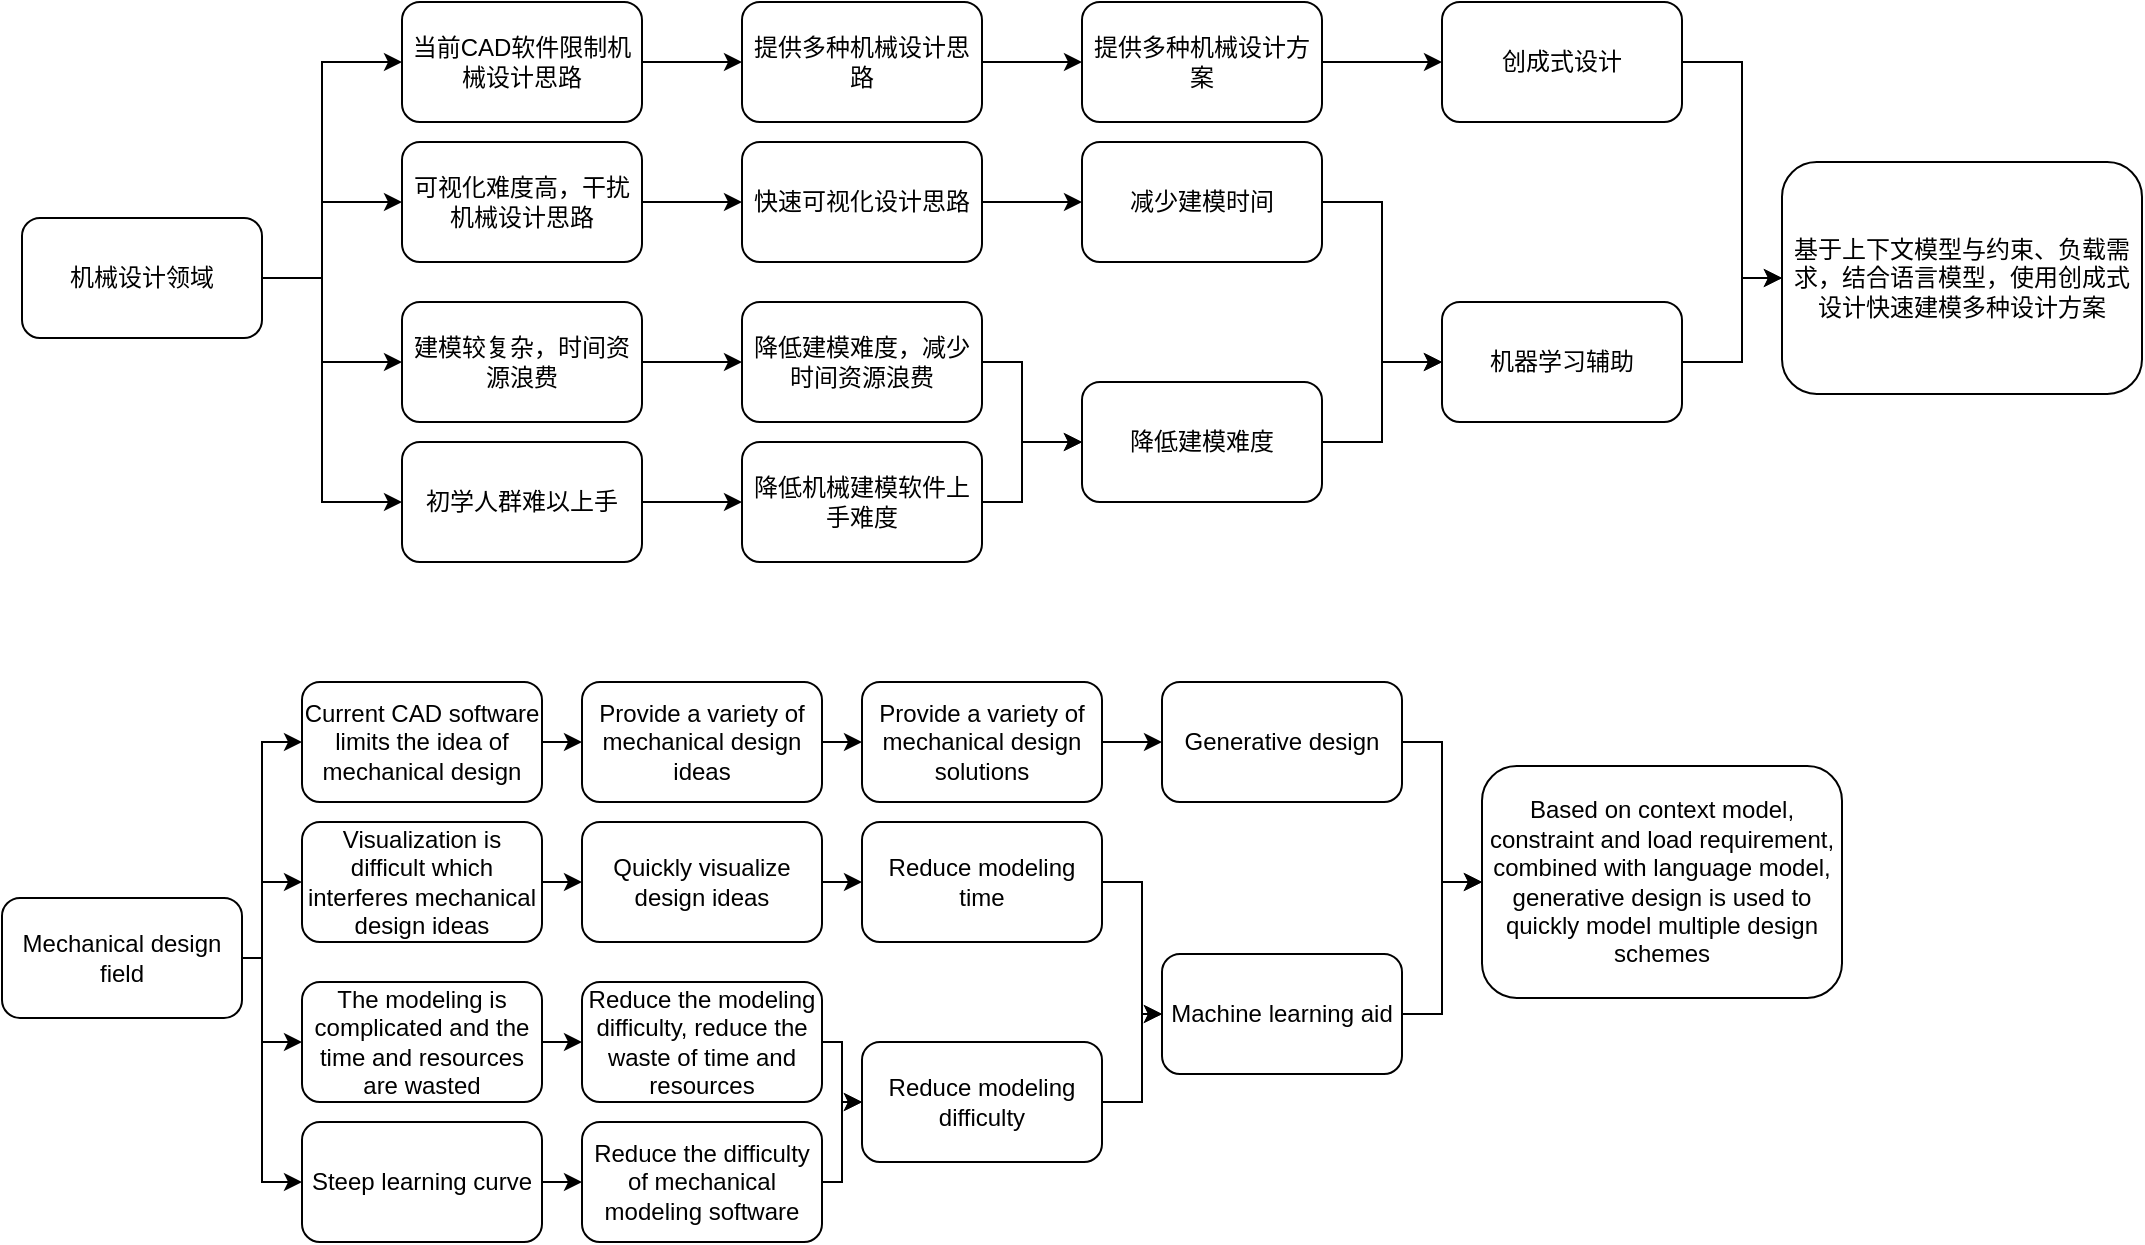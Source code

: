 <mxfile version="21.6.1" type="github">
  <diagram name="第 1 页" id="9oxFwIxjs5UT7jZF00LQ">
    <mxGraphModel dx="1551" dy="965" grid="1" gridSize="10" guides="1" tooltips="1" connect="1" arrows="0" fold="1" page="1" pageScale="1" pageWidth="827" pageHeight="583" math="0" shadow="0">
      <root>
        <mxCell id="0" />
        <mxCell id="1" parent="0" />
        <mxCell id="MZCKFRt412MDe5l76vAm-2" value="机械设计领域" style="rounded=1;whiteSpace=wrap;html=1;" parent="1" vertex="1">
          <mxGeometry x="40" y="278" width="120" height="60" as="geometry" />
        </mxCell>
        <mxCell id="MZCKFRt412MDe5l76vAm-6" value="" style="endArrow=classic;html=1;rounded=0;exitX=1;exitY=0.5;exitDx=0;exitDy=0;entryX=0;entryY=0.5;entryDx=0;entryDy=0;" parent="1" source="MZCKFRt412MDe5l76vAm-2" target="MZCKFRt412MDe5l76vAm-10" edge="1">
          <mxGeometry width="50" height="50" relative="1" as="geometry">
            <mxPoint x="170" y="250" as="sourcePoint" />
            <mxPoint x="230" y="250" as="targetPoint" />
            <Array as="points">
              <mxPoint x="190" y="308" />
              <mxPoint x="190" y="200" />
            </Array>
          </mxGeometry>
        </mxCell>
        <mxCell id="MZCKFRt412MDe5l76vAm-7" value="" style="endArrow=classic;html=1;rounded=0;exitX=1;exitY=0.5;exitDx=0;exitDy=0;entryX=0;entryY=0.5;entryDx=0;entryDy=0;" parent="1" source="MZCKFRt412MDe5l76vAm-2" target="MZCKFRt412MDe5l76vAm-11" edge="1">
          <mxGeometry width="50" height="50" relative="1" as="geometry">
            <mxPoint x="190" y="480" as="sourcePoint" />
            <mxPoint x="230" y="350" as="targetPoint" />
            <Array as="points">
              <mxPoint x="190" y="308" />
              <mxPoint x="190" y="270" />
            </Array>
          </mxGeometry>
        </mxCell>
        <mxCell id="MZCKFRt412MDe5l76vAm-10" value="当前CAD软件限制机械设计思路" style="rounded=1;whiteSpace=wrap;html=1;" parent="1" vertex="1">
          <mxGeometry x="230" y="170" width="120" height="60" as="geometry" />
        </mxCell>
        <mxCell id="MZCKFRt412MDe5l76vAm-11" value="可视化难度高，干扰机械设计思路" style="rounded=1;whiteSpace=wrap;html=1;" parent="1" vertex="1">
          <mxGeometry x="230" y="240" width="120" height="60" as="geometry" />
        </mxCell>
        <mxCell id="MZCKFRt412MDe5l76vAm-13" value="" style="endArrow=classic;html=1;rounded=0;exitX=1;exitY=0.5;exitDx=0;exitDy=0;entryX=0;entryY=0.5;entryDx=0;entryDy=0;" parent="1" source="MZCKFRt412MDe5l76vAm-2" target="MZCKFRt412MDe5l76vAm-12" edge="1">
          <mxGeometry width="50" height="50" relative="1" as="geometry">
            <mxPoint x="350" y="330" as="sourcePoint" />
            <mxPoint x="400" y="280" as="targetPoint" />
            <Array as="points">
              <mxPoint x="190" y="308" />
              <mxPoint x="190" y="420" />
            </Array>
          </mxGeometry>
        </mxCell>
        <mxCell id="MZCKFRt412MDe5l76vAm-14" value="建模较复杂，时间资源浪费" style="rounded=1;whiteSpace=wrap;html=1;" parent="1" vertex="1">
          <mxGeometry x="230" y="320" width="120" height="60" as="geometry" />
        </mxCell>
        <mxCell id="MZCKFRt412MDe5l76vAm-16" value="" style="endArrow=classic;html=1;rounded=0;exitX=1;exitY=0.5;exitDx=0;exitDy=0;entryX=0;entryY=0.5;entryDx=0;entryDy=0;" parent="1" source="MZCKFRt412MDe5l76vAm-2" target="MZCKFRt412MDe5l76vAm-14" edge="1">
          <mxGeometry width="50" height="50" relative="1" as="geometry">
            <mxPoint x="350" y="330" as="sourcePoint" />
            <mxPoint x="400" y="280" as="targetPoint" />
            <Array as="points">
              <mxPoint x="190" y="308" />
              <mxPoint x="190" y="350" />
            </Array>
          </mxGeometry>
        </mxCell>
        <mxCell id="MZCKFRt412MDe5l76vAm-17" value="" style="endArrow=classic;html=1;rounded=0;exitX=1;exitY=0.5;exitDx=0;exitDy=0;entryX=0;entryY=0.5;entryDx=0;entryDy=0;" parent="1" source="MZCKFRt412MDe5l76vAm-10" target="MZCKFRt412MDe5l76vAm-24" edge="1">
          <mxGeometry width="50" height="50" relative="1" as="geometry">
            <mxPoint x="410" y="240" as="sourcePoint" />
            <mxPoint x="400" y="200" as="targetPoint" />
          </mxGeometry>
        </mxCell>
        <mxCell id="MZCKFRt412MDe5l76vAm-18" value="" style="endArrow=classic;html=1;rounded=0;exitX=1;exitY=0.5;exitDx=0;exitDy=0;" parent="1" source="MZCKFRt412MDe5l76vAm-11" edge="1">
          <mxGeometry width="50" height="50" relative="1" as="geometry">
            <mxPoint x="386" y="306" as="sourcePoint" />
            <mxPoint x="400" y="270" as="targetPoint" />
            <Array as="points">
              <mxPoint x="400" y="270" />
            </Array>
          </mxGeometry>
        </mxCell>
        <mxCell id="MZCKFRt412MDe5l76vAm-12" value="初学人群难以上手" style="rounded=1;whiteSpace=wrap;html=1;" parent="1" vertex="1">
          <mxGeometry x="230" y="390" width="120" height="60" as="geometry" />
        </mxCell>
        <mxCell id="MZCKFRt412MDe5l76vAm-20" value="" style="endArrow=classic;html=1;rounded=0;exitX=1;exitY=0.5;exitDx=0;exitDy=0;entryX=0;entryY=0.5;entryDx=0;entryDy=0;" parent="1" source="MZCKFRt412MDe5l76vAm-12" target="MZCKFRt412MDe5l76vAm-26" edge="1">
          <mxGeometry width="50" height="50" relative="1" as="geometry">
            <mxPoint x="350" y="330" as="sourcePoint" />
            <mxPoint x="400" y="340" as="targetPoint" />
          </mxGeometry>
        </mxCell>
        <mxCell id="MZCKFRt412MDe5l76vAm-23" value="" style="endArrow=classic;html=1;rounded=0;exitX=1;exitY=0.5;exitDx=0;exitDy=0;entryX=0;entryY=0.5;entryDx=0;entryDy=0;" parent="1" source="MZCKFRt412MDe5l76vAm-14" target="MZCKFRt412MDe5l76vAm-27" edge="1">
          <mxGeometry width="50" height="50" relative="1" as="geometry">
            <mxPoint x="350" y="330" as="sourcePoint" />
            <mxPoint x="400" y="410" as="targetPoint" />
          </mxGeometry>
        </mxCell>
        <mxCell id="MZCKFRt412MDe5l76vAm-24" value="提供多种机械设计思路" style="rounded=1;whiteSpace=wrap;html=1;" parent="1" vertex="1">
          <mxGeometry x="400" y="170" width="120" height="60" as="geometry" />
        </mxCell>
        <mxCell id="MZCKFRt412MDe5l76vAm-25" value="快速可视化设计思路" style="rounded=1;whiteSpace=wrap;html=1;" parent="1" vertex="1">
          <mxGeometry x="400" y="240" width="120" height="60" as="geometry" />
        </mxCell>
        <mxCell id="MZCKFRt412MDe5l76vAm-26" value="降低机械建模软件上手难度" style="rounded=1;whiteSpace=wrap;html=1;" parent="1" vertex="1">
          <mxGeometry x="400" y="390" width="120" height="60" as="geometry" />
        </mxCell>
        <mxCell id="MZCKFRt412MDe5l76vAm-27" value="降低建模难度，减少时间资源浪费" style="rounded=1;whiteSpace=wrap;html=1;" parent="1" vertex="1">
          <mxGeometry x="400" y="320" width="120" height="60" as="geometry" />
        </mxCell>
        <mxCell id="MZCKFRt412MDe5l76vAm-28" value="降低建模难度" style="rounded=1;whiteSpace=wrap;html=1;" parent="1" vertex="1">
          <mxGeometry x="570" y="360" width="120" height="60" as="geometry" />
        </mxCell>
        <mxCell id="MZCKFRt412MDe5l76vAm-29" value="" style="endArrow=classic;html=1;rounded=0;exitX=1;exitY=0.5;exitDx=0;exitDy=0;entryX=0;entryY=0.5;entryDx=0;entryDy=0;" parent="1" source="MZCKFRt412MDe5l76vAm-26" target="MZCKFRt412MDe5l76vAm-28" edge="1">
          <mxGeometry width="50" height="50" relative="1" as="geometry">
            <mxPoint x="430" y="330" as="sourcePoint" />
            <mxPoint x="480" y="280" as="targetPoint" />
            <Array as="points">
              <mxPoint x="540" y="420" />
              <mxPoint x="540" y="390" />
            </Array>
          </mxGeometry>
        </mxCell>
        <mxCell id="MZCKFRt412MDe5l76vAm-31" value="" style="endArrow=classic;html=1;rounded=0;exitX=1;exitY=0.5;exitDx=0;exitDy=0;entryX=0;entryY=0.5;entryDx=0;entryDy=0;" parent="1" source="MZCKFRt412MDe5l76vAm-27" target="MZCKFRt412MDe5l76vAm-28" edge="1">
          <mxGeometry width="50" height="50" relative="1" as="geometry">
            <mxPoint x="430" y="330" as="sourcePoint" />
            <mxPoint x="570" y="350" as="targetPoint" />
            <Array as="points">
              <mxPoint x="540" y="350" />
              <mxPoint x="540" y="390" />
            </Array>
          </mxGeometry>
        </mxCell>
        <mxCell id="MZCKFRt412MDe5l76vAm-32" value="减少建模时间" style="rounded=1;whiteSpace=wrap;html=1;" parent="1" vertex="1">
          <mxGeometry x="570" y="240" width="120" height="60" as="geometry" />
        </mxCell>
        <mxCell id="MZCKFRt412MDe5l76vAm-33" value="" style="endArrow=classic;html=1;rounded=0;exitX=1;exitY=0.5;exitDx=0;exitDy=0;entryX=0;entryY=0.5;entryDx=0;entryDy=0;" parent="1" source="MZCKFRt412MDe5l76vAm-25" target="MZCKFRt412MDe5l76vAm-32" edge="1">
          <mxGeometry width="50" height="50" relative="1" as="geometry">
            <mxPoint x="430" y="330" as="sourcePoint" />
            <mxPoint x="480" y="280" as="targetPoint" />
          </mxGeometry>
        </mxCell>
        <mxCell id="MZCKFRt412MDe5l76vAm-34" value="提供多种机械设计方案" style="rounded=1;whiteSpace=wrap;html=1;" parent="1" vertex="1">
          <mxGeometry x="570" y="170" width="120" height="60" as="geometry" />
        </mxCell>
        <mxCell id="MZCKFRt412MDe5l76vAm-35" value="" style="endArrow=classic;html=1;rounded=0;exitX=1;exitY=0.5;exitDx=0;exitDy=0;entryX=0;entryY=0.5;entryDx=0;entryDy=0;" parent="1" source="MZCKFRt412MDe5l76vAm-24" target="MZCKFRt412MDe5l76vAm-34" edge="1">
          <mxGeometry width="50" height="50" relative="1" as="geometry">
            <mxPoint x="430" y="330" as="sourcePoint" />
            <mxPoint x="480" y="280" as="targetPoint" />
          </mxGeometry>
        </mxCell>
        <mxCell id="MZCKFRt412MDe5l76vAm-36" value="基于上下文模型与约束、负载需求，结合语言模型，使用创成式设计快速建模多种设计方案" style="rounded=1;whiteSpace=wrap;html=1;" parent="1" vertex="1">
          <mxGeometry x="920" y="250" width="180" height="116" as="geometry" />
        </mxCell>
        <mxCell id="MZCKFRt412MDe5l76vAm-37" value="机器学习辅助" style="rounded=1;whiteSpace=wrap;html=1;" parent="1" vertex="1">
          <mxGeometry x="750" y="320" width="120" height="60" as="geometry" />
        </mxCell>
        <mxCell id="MZCKFRt412MDe5l76vAm-40" value="创成式设计" style="rounded=1;whiteSpace=wrap;html=1;" parent="1" vertex="1">
          <mxGeometry x="750" y="170" width="120" height="60" as="geometry" />
        </mxCell>
        <mxCell id="MZCKFRt412MDe5l76vAm-41" value="" style="endArrow=classic;html=1;rounded=0;exitX=1;exitY=0.5;exitDx=0;exitDy=0;entryX=0;entryY=0.5;entryDx=0;entryDy=0;" parent="1" source="MZCKFRt412MDe5l76vAm-34" target="MZCKFRt412MDe5l76vAm-40" edge="1">
          <mxGeometry width="50" height="50" relative="1" as="geometry">
            <mxPoint x="730" y="250" as="sourcePoint" />
            <mxPoint x="780" y="200" as="targetPoint" />
          </mxGeometry>
        </mxCell>
        <mxCell id="MZCKFRt412MDe5l76vAm-45" value="" style="endArrow=classic;html=1;rounded=0;exitX=1;exitY=0.5;exitDx=0;exitDy=0;entryX=0;entryY=0.5;entryDx=0;entryDy=0;" parent="1" source="MZCKFRt412MDe5l76vAm-40" target="MZCKFRt412MDe5l76vAm-36" edge="1">
          <mxGeometry width="50" height="50" relative="1" as="geometry">
            <mxPoint x="790" y="400" as="sourcePoint" />
            <mxPoint x="840" y="350" as="targetPoint" />
            <Array as="points">
              <mxPoint x="900" y="200" />
              <mxPoint x="900" y="308" />
            </Array>
          </mxGeometry>
        </mxCell>
        <mxCell id="MZCKFRt412MDe5l76vAm-46" value="" style="endArrow=classic;html=1;rounded=0;exitX=1;exitY=0.5;exitDx=0;exitDy=0;entryX=0;entryY=0.5;entryDx=0;entryDy=0;" parent="1" source="MZCKFRt412MDe5l76vAm-37" target="MZCKFRt412MDe5l76vAm-36" edge="1">
          <mxGeometry width="50" height="50" relative="1" as="geometry">
            <mxPoint x="940" y="410" as="sourcePoint" />
            <mxPoint x="990" y="360" as="targetPoint" />
            <Array as="points">
              <mxPoint x="900" y="350" />
              <mxPoint x="900" y="308" />
            </Array>
          </mxGeometry>
        </mxCell>
        <mxCell id="MZCKFRt412MDe5l76vAm-50" value="" style="endArrow=classic;html=1;rounded=0;exitX=1;exitY=0.5;exitDx=0;exitDy=0;entryX=0;entryY=0.5;entryDx=0;entryDy=0;" parent="1" source="MZCKFRt412MDe5l76vAm-28" target="MZCKFRt412MDe5l76vAm-37" edge="1">
          <mxGeometry width="50" height="50" relative="1" as="geometry">
            <mxPoint x="820" y="530" as="sourcePoint" />
            <mxPoint x="870" y="480" as="targetPoint" />
            <Array as="points">
              <mxPoint x="720" y="390" />
              <mxPoint x="720" y="350" />
            </Array>
          </mxGeometry>
        </mxCell>
        <mxCell id="MZCKFRt412MDe5l76vAm-51" value="" style="endArrow=classic;html=1;rounded=0;exitX=1;exitY=0.5;exitDx=0;exitDy=0;entryX=0;entryY=0.5;entryDx=0;entryDy=0;" parent="1" source="MZCKFRt412MDe5l76vAm-32" target="MZCKFRt412MDe5l76vAm-37" edge="1">
          <mxGeometry width="50" height="50" relative="1" as="geometry">
            <mxPoint x="910" y="530" as="sourcePoint" />
            <mxPoint x="960" y="480" as="targetPoint" />
            <Array as="points">
              <mxPoint x="720" y="270" />
              <mxPoint x="720" y="350" />
            </Array>
          </mxGeometry>
        </mxCell>
        <mxCell id="2KL-Q5MKDn-dA2JK7Tv6-1" value="Mechanical design field" style="rounded=1;whiteSpace=wrap;html=1;" parent="1" vertex="1">
          <mxGeometry x="30" y="618" width="120" height="60" as="geometry" />
        </mxCell>
        <mxCell id="2KL-Q5MKDn-dA2JK7Tv6-2" value="" style="endArrow=classic;html=1;rounded=0;exitX=1;exitY=0.5;exitDx=0;exitDy=0;entryX=0;entryY=0.5;entryDx=0;entryDy=0;" parent="1" source="2KL-Q5MKDn-dA2JK7Tv6-1" target="2KL-Q5MKDn-dA2JK7Tv6-4" edge="1">
          <mxGeometry width="50" height="50" relative="1" as="geometry">
            <mxPoint x="140" y="590" as="sourcePoint" />
            <mxPoint x="200" y="590" as="targetPoint" />
            <Array as="points">
              <mxPoint x="160" y="648" />
              <mxPoint x="160" y="540" />
            </Array>
          </mxGeometry>
        </mxCell>
        <mxCell id="2KL-Q5MKDn-dA2JK7Tv6-3" value="" style="endArrow=classic;html=1;rounded=0;exitX=1;exitY=0.5;exitDx=0;exitDy=0;entryX=0;entryY=0.5;entryDx=0;entryDy=0;" parent="1" source="2KL-Q5MKDn-dA2JK7Tv6-1" target="2KL-Q5MKDn-dA2JK7Tv6-5" edge="1">
          <mxGeometry width="50" height="50" relative="1" as="geometry">
            <mxPoint x="160" y="820" as="sourcePoint" />
            <mxPoint x="200" y="690" as="targetPoint" />
            <Array as="points">
              <mxPoint x="160" y="648" />
              <mxPoint x="160" y="610" />
            </Array>
          </mxGeometry>
        </mxCell>
        <mxCell id="2KL-Q5MKDn-dA2JK7Tv6-4" value="Current CAD software limits the idea of mechanical design" style="rounded=1;whiteSpace=wrap;html=1;" parent="1" vertex="1">
          <mxGeometry x="180" y="510" width="120" height="60" as="geometry" />
        </mxCell>
        <mxCell id="2KL-Q5MKDn-dA2JK7Tv6-5" value="Visualization is difficult which interferes mechanical design ideas" style="rounded=1;whiteSpace=wrap;html=1;" parent="1" vertex="1">
          <mxGeometry x="180" y="580" width="120" height="60" as="geometry" />
        </mxCell>
        <mxCell id="2KL-Q5MKDn-dA2JK7Tv6-6" value="" style="endArrow=classic;html=1;rounded=0;exitX=1;exitY=0.5;exitDx=0;exitDy=0;entryX=0;entryY=0.5;entryDx=0;entryDy=0;" parent="1" source="2KL-Q5MKDn-dA2JK7Tv6-1" target="2KL-Q5MKDn-dA2JK7Tv6-11" edge="1">
          <mxGeometry width="50" height="50" relative="1" as="geometry">
            <mxPoint x="320" y="670" as="sourcePoint" />
            <mxPoint x="370" y="620" as="targetPoint" />
            <Array as="points">
              <mxPoint x="160" y="648" />
              <mxPoint x="160" y="760" />
            </Array>
          </mxGeometry>
        </mxCell>
        <mxCell id="2KL-Q5MKDn-dA2JK7Tv6-7" value="The modeling is complicated and the time and resources are wasted" style="rounded=1;whiteSpace=wrap;html=1;" parent="1" vertex="1">
          <mxGeometry x="180" y="660" width="120" height="60" as="geometry" />
        </mxCell>
        <mxCell id="2KL-Q5MKDn-dA2JK7Tv6-8" value="" style="endArrow=classic;html=1;rounded=0;exitX=1;exitY=0.5;exitDx=0;exitDy=0;entryX=0;entryY=0.5;entryDx=0;entryDy=0;" parent="1" source="2KL-Q5MKDn-dA2JK7Tv6-1" target="2KL-Q5MKDn-dA2JK7Tv6-7" edge="1">
          <mxGeometry width="50" height="50" relative="1" as="geometry">
            <mxPoint x="320" y="670" as="sourcePoint" />
            <mxPoint x="370" y="620" as="targetPoint" />
            <Array as="points">
              <mxPoint x="160" y="648" />
              <mxPoint x="160" y="690" />
            </Array>
          </mxGeometry>
        </mxCell>
        <mxCell id="2KL-Q5MKDn-dA2JK7Tv6-9" value="" style="endArrow=classic;html=1;rounded=0;exitX=1;exitY=0.5;exitDx=0;exitDy=0;entryX=0;entryY=0.5;entryDx=0;entryDy=0;" parent="1" source="2KL-Q5MKDn-dA2JK7Tv6-4" target="2KL-Q5MKDn-dA2JK7Tv6-14" edge="1">
          <mxGeometry width="50" height="50" relative="1" as="geometry">
            <mxPoint x="380" y="580" as="sourcePoint" />
            <mxPoint x="370" y="540" as="targetPoint" />
          </mxGeometry>
        </mxCell>
        <mxCell id="2KL-Q5MKDn-dA2JK7Tv6-11" value="Steep learning curve" style="rounded=1;whiteSpace=wrap;html=1;" parent="1" vertex="1">
          <mxGeometry x="180" y="730" width="120" height="60" as="geometry" />
        </mxCell>
        <mxCell id="2KL-Q5MKDn-dA2JK7Tv6-12" value="" style="endArrow=classic;html=1;rounded=0;exitX=1;exitY=0.5;exitDx=0;exitDy=0;entryX=0;entryY=0.5;entryDx=0;entryDy=0;" parent="1" source="2KL-Q5MKDn-dA2JK7Tv6-11" target="2KL-Q5MKDn-dA2JK7Tv6-16" edge="1">
          <mxGeometry width="50" height="50" relative="1" as="geometry">
            <mxPoint x="320" y="670" as="sourcePoint" />
            <mxPoint x="370" y="680" as="targetPoint" />
          </mxGeometry>
        </mxCell>
        <mxCell id="2KL-Q5MKDn-dA2JK7Tv6-13" value="" style="endArrow=classic;html=1;rounded=0;exitX=1;exitY=0.5;exitDx=0;exitDy=0;entryX=0;entryY=0.5;entryDx=0;entryDy=0;" parent="1" source="2KL-Q5MKDn-dA2JK7Tv6-7" target="2KL-Q5MKDn-dA2JK7Tv6-17" edge="1">
          <mxGeometry width="50" height="50" relative="1" as="geometry">
            <mxPoint x="320" y="670" as="sourcePoint" />
            <mxPoint x="370" y="750" as="targetPoint" />
          </mxGeometry>
        </mxCell>
        <mxCell id="2KL-Q5MKDn-dA2JK7Tv6-14" value="Provide a variety of mechanical design ideas" style="rounded=1;whiteSpace=wrap;html=1;" parent="1" vertex="1">
          <mxGeometry x="320" y="510" width="120" height="60" as="geometry" />
        </mxCell>
        <mxCell id="2KL-Q5MKDn-dA2JK7Tv6-15" value="Quickly visualize design ideas" style="rounded=1;whiteSpace=wrap;html=1;" parent="1" vertex="1">
          <mxGeometry x="320" y="580" width="120" height="60" as="geometry" />
        </mxCell>
        <mxCell id="2KL-Q5MKDn-dA2JK7Tv6-16" value="Reduce the difficulty of mechanical modeling software" style="rounded=1;whiteSpace=wrap;html=1;" parent="1" vertex="1">
          <mxGeometry x="320" y="730" width="120" height="60" as="geometry" />
        </mxCell>
        <mxCell id="2KL-Q5MKDn-dA2JK7Tv6-17" value="Reduce the modeling difficulty, reduce the waste of time and resources" style="rounded=1;whiteSpace=wrap;html=1;" parent="1" vertex="1">
          <mxGeometry x="320" y="660" width="120" height="60" as="geometry" />
        </mxCell>
        <mxCell id="2KL-Q5MKDn-dA2JK7Tv6-20" value="Reduce modeling difficulty" style="rounded=1;whiteSpace=wrap;html=1;" parent="1" vertex="1">
          <mxGeometry x="460" y="690" width="120" height="60" as="geometry" />
        </mxCell>
        <mxCell id="2KL-Q5MKDn-dA2JK7Tv6-21" value="" style="endArrow=classic;html=1;rounded=0;exitX=1;exitY=0.5;exitDx=0;exitDy=0;entryX=0;entryY=0.5;entryDx=0;entryDy=0;" parent="1" source="2KL-Q5MKDn-dA2JK7Tv6-17" target="2KL-Q5MKDn-dA2JK7Tv6-20" edge="1">
          <mxGeometry width="50" height="50" relative="1" as="geometry">
            <mxPoint x="340" y="670" as="sourcePoint" />
            <mxPoint x="390" y="620" as="targetPoint" />
            <Array as="points">
              <mxPoint x="450" y="690" />
              <mxPoint x="450" y="720" />
            </Array>
          </mxGeometry>
        </mxCell>
        <mxCell id="2KL-Q5MKDn-dA2JK7Tv6-22" value="Reduce modeling time" style="rounded=1;whiteSpace=wrap;html=1;" parent="1" vertex="1">
          <mxGeometry x="460" y="580" width="120" height="60" as="geometry" />
        </mxCell>
        <mxCell id="2KL-Q5MKDn-dA2JK7Tv6-23" value="" style="endArrow=classic;html=1;rounded=0;exitX=1;exitY=0.5;exitDx=0;exitDy=0;entryX=0;entryY=0.5;entryDx=0;entryDy=0;" parent="1" source="2KL-Q5MKDn-dA2JK7Tv6-15" target="2KL-Q5MKDn-dA2JK7Tv6-22" edge="1">
          <mxGeometry width="50" height="50" relative="1" as="geometry">
            <mxPoint x="340" y="670" as="sourcePoint" />
            <mxPoint x="390" y="620" as="targetPoint" />
          </mxGeometry>
        </mxCell>
        <mxCell id="2KL-Q5MKDn-dA2JK7Tv6-24" value="Provide a variety of mechanical design solutions" style="rounded=1;whiteSpace=wrap;html=1;" parent="1" vertex="1">
          <mxGeometry x="460" y="510" width="120" height="60" as="geometry" />
        </mxCell>
        <mxCell id="2KL-Q5MKDn-dA2JK7Tv6-25" value="" style="endArrow=classic;html=1;rounded=0;exitX=1;exitY=0.5;exitDx=0;exitDy=0;entryX=0;entryY=0.5;entryDx=0;entryDy=0;" parent="1" source="2KL-Q5MKDn-dA2JK7Tv6-14" target="2KL-Q5MKDn-dA2JK7Tv6-24" edge="1">
          <mxGeometry width="50" height="50" relative="1" as="geometry">
            <mxPoint x="340" y="670" as="sourcePoint" />
            <mxPoint x="390" y="620" as="targetPoint" />
          </mxGeometry>
        </mxCell>
        <mxCell id="2KL-Q5MKDn-dA2JK7Tv6-26" value="Based on context model, constraint and load requirement, combined with language model, generative design is used to quickly model multiple design schemes" style="rounded=1;whiteSpace=wrap;html=1;" parent="1" vertex="1">
          <mxGeometry x="770" y="552" width="180" height="116" as="geometry" />
        </mxCell>
        <mxCell id="2KL-Q5MKDn-dA2JK7Tv6-27" value="Machine learning aid" style="rounded=1;whiteSpace=wrap;html=1;" parent="1" vertex="1">
          <mxGeometry x="610" y="646" width="120" height="60" as="geometry" />
        </mxCell>
        <mxCell id="2KL-Q5MKDn-dA2JK7Tv6-28" value="Generative design" style="rounded=1;whiteSpace=wrap;html=1;" parent="1" vertex="1">
          <mxGeometry x="610" y="510" width="120" height="60" as="geometry" />
        </mxCell>
        <mxCell id="2KL-Q5MKDn-dA2JK7Tv6-30" value="" style="endArrow=classic;html=1;rounded=0;exitX=1;exitY=0.5;exitDx=0;exitDy=0;entryX=0;entryY=0.5;entryDx=0;entryDy=0;" parent="1" source="2KL-Q5MKDn-dA2JK7Tv6-28" target="2KL-Q5MKDn-dA2JK7Tv6-26" edge="1">
          <mxGeometry width="50" height="50" relative="1" as="geometry">
            <mxPoint x="760" y="740" as="sourcePoint" />
            <mxPoint x="810" y="690" as="targetPoint" />
            <Array as="points">
              <mxPoint x="750" y="540" />
              <mxPoint x="750" y="610" />
            </Array>
          </mxGeometry>
        </mxCell>
        <mxCell id="2KL-Q5MKDn-dA2JK7Tv6-31" value="" style="endArrow=classic;html=1;rounded=0;exitX=1;exitY=0.5;exitDx=0;exitDy=0;entryX=0;entryY=0.5;entryDx=0;entryDy=0;" parent="1" source="2KL-Q5MKDn-dA2JK7Tv6-27" target="2KL-Q5MKDn-dA2JK7Tv6-26" edge="1">
          <mxGeometry width="50" height="50" relative="1" as="geometry">
            <mxPoint x="910" y="750" as="sourcePoint" />
            <mxPoint x="960" y="700" as="targetPoint" />
            <Array as="points">
              <mxPoint x="750" y="676" />
              <mxPoint x="750" y="610" />
            </Array>
          </mxGeometry>
        </mxCell>
        <mxCell id="nPye0sez0-piv5oZz22--1" value="" style="endArrow=classic;html=1;rounded=0;exitX=1;exitY=0.5;exitDx=0;exitDy=0;entryX=0;entryY=0.5;entryDx=0;entryDy=0;" edge="1" parent="1" source="2KL-Q5MKDn-dA2JK7Tv6-16" target="2KL-Q5MKDn-dA2JK7Tv6-20">
          <mxGeometry width="50" height="50" relative="1" as="geometry">
            <mxPoint x="430" y="650" as="sourcePoint" />
            <mxPoint x="480" y="600" as="targetPoint" />
            <Array as="points">
              <mxPoint x="450" y="760" />
              <mxPoint x="450" y="720" />
            </Array>
          </mxGeometry>
        </mxCell>
        <mxCell id="nPye0sez0-piv5oZz22--2" value="" style="endArrow=classic;html=1;rounded=0;exitX=1;exitY=0.5;exitDx=0;exitDy=0;entryX=0;entryY=0.5;entryDx=0;entryDy=0;" edge="1" parent="1" source="2KL-Q5MKDn-dA2JK7Tv6-5" target="2KL-Q5MKDn-dA2JK7Tv6-15">
          <mxGeometry width="50" height="50" relative="1" as="geometry">
            <mxPoint x="360" y="680" as="sourcePoint" />
            <mxPoint x="410" y="630" as="targetPoint" />
          </mxGeometry>
        </mxCell>
        <mxCell id="nPye0sez0-piv5oZz22--3" value="" style="endArrow=classic;html=1;rounded=0;exitX=1;exitY=0.5;exitDx=0;exitDy=0;entryX=0;entryY=0.5;entryDx=0;entryDy=0;" edge="1" parent="1" source="2KL-Q5MKDn-dA2JK7Tv6-24" target="2KL-Q5MKDn-dA2JK7Tv6-28">
          <mxGeometry width="50" height="50" relative="1" as="geometry">
            <mxPoint x="560" y="650" as="sourcePoint" />
            <mxPoint x="610" y="600" as="targetPoint" />
          </mxGeometry>
        </mxCell>
        <mxCell id="nPye0sez0-piv5oZz22--4" value="" style="endArrow=classic;html=1;rounded=0;exitX=1;exitY=0.5;exitDx=0;exitDy=0;entryX=0;entryY=0.5;entryDx=0;entryDy=0;" edge="1" parent="1" source="2KL-Q5MKDn-dA2JK7Tv6-22" target="2KL-Q5MKDn-dA2JK7Tv6-27">
          <mxGeometry width="50" height="50" relative="1" as="geometry">
            <mxPoint x="560" y="650" as="sourcePoint" />
            <mxPoint x="610" y="600" as="targetPoint" />
            <Array as="points">
              <mxPoint x="600" y="610" />
              <mxPoint x="600" y="676" />
            </Array>
          </mxGeometry>
        </mxCell>
        <mxCell id="nPye0sez0-piv5oZz22--5" value="" style="endArrow=classic;html=1;rounded=0;exitX=1;exitY=0.5;exitDx=0;exitDy=0;entryX=0;entryY=0.5;entryDx=0;entryDy=0;" edge="1" parent="1" source="2KL-Q5MKDn-dA2JK7Tv6-20" target="2KL-Q5MKDn-dA2JK7Tv6-27">
          <mxGeometry width="50" height="50" relative="1" as="geometry">
            <mxPoint x="560" y="650" as="sourcePoint" />
            <mxPoint x="610" y="600" as="targetPoint" />
            <Array as="points">
              <mxPoint x="600" y="720" />
              <mxPoint x="600" y="676" />
            </Array>
          </mxGeometry>
        </mxCell>
      </root>
    </mxGraphModel>
  </diagram>
</mxfile>
